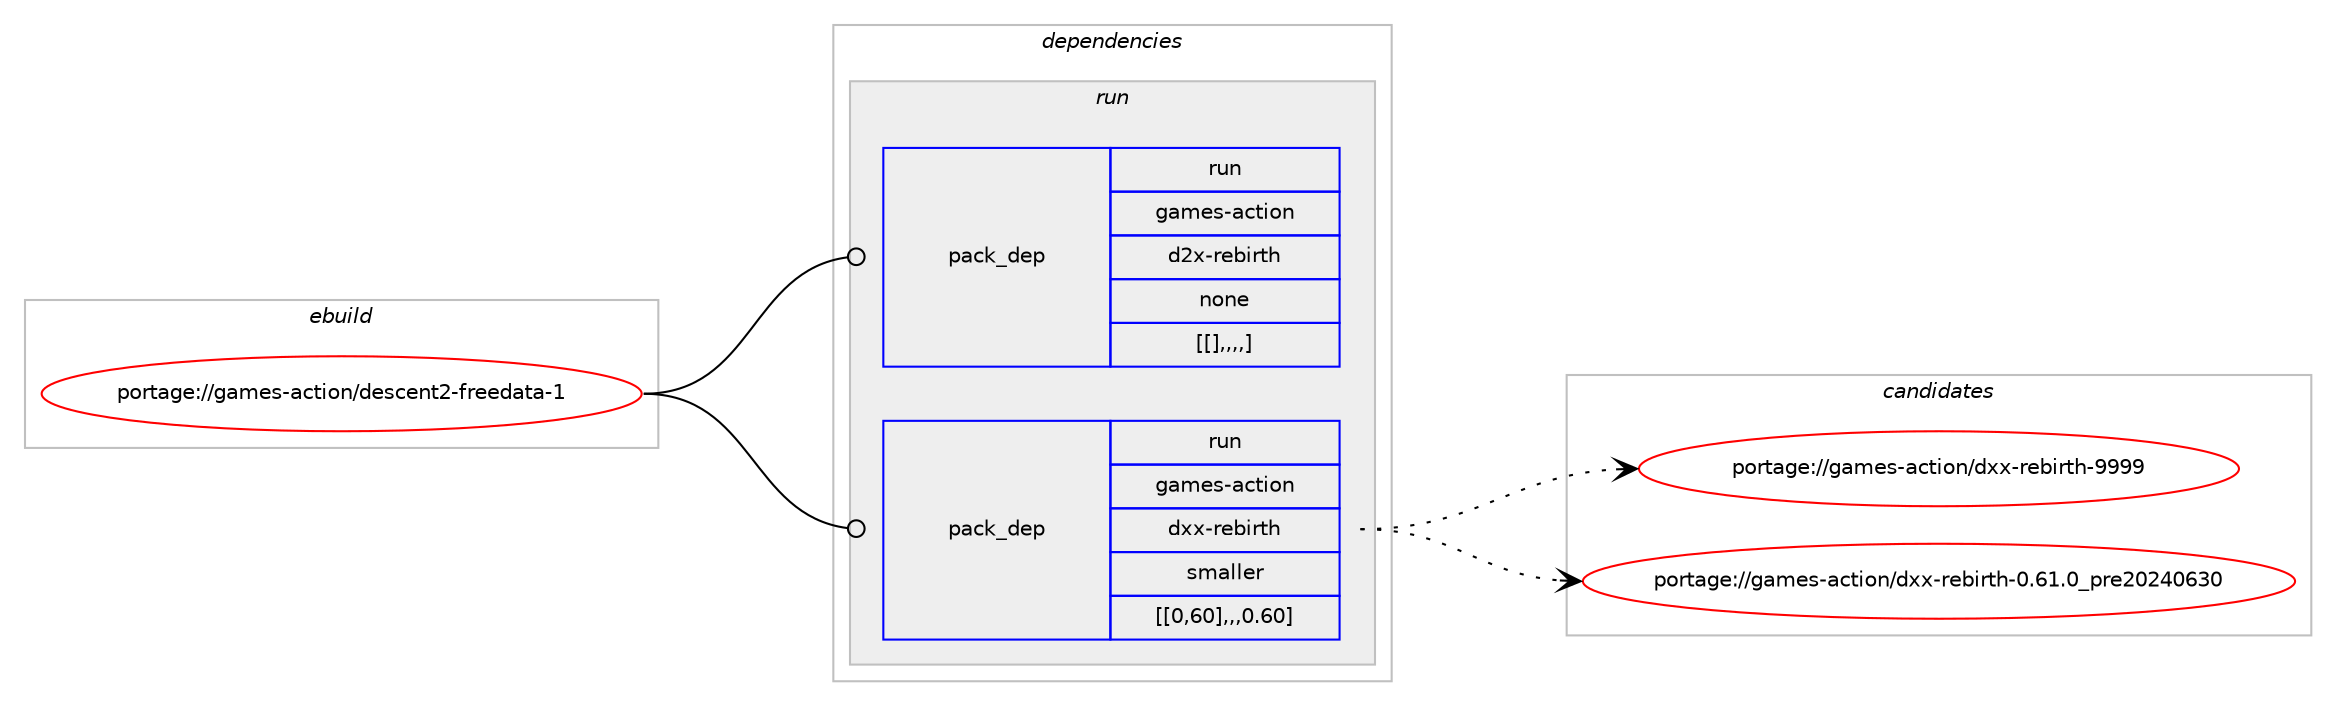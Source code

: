digraph prolog {

# *************
# Graph options
# *************

newrank=true;
concentrate=true;
compound=true;
graph [rankdir=LR,fontname=Helvetica,fontsize=10,ranksep=1.5];#, ranksep=2.5, nodesep=0.2];
edge  [arrowhead=vee];
node  [fontname=Helvetica,fontsize=10];

# **********
# The ebuild
# **********

subgraph cluster_leftcol {
color=gray;
label=<<i>ebuild</i>>;
id [label="portage://games-action/descent2-freedata-1", color=red, width=4, href="../games-action/descent2-freedata-1.svg"];
}

# ****************
# The dependencies
# ****************

subgraph cluster_midcol {
color=gray;
label=<<i>dependencies</i>>;
subgraph cluster_compile {
fillcolor="#eeeeee";
style=filled;
label=<<i>compile</i>>;
}
subgraph cluster_compileandrun {
fillcolor="#eeeeee";
style=filled;
label=<<i>compile and run</i>>;
}
subgraph cluster_run {
fillcolor="#eeeeee";
style=filled;
label=<<i>run</i>>;
subgraph pack161316 {
dependency227321 [label=<<TABLE BORDER="0" CELLBORDER="1" CELLSPACING="0" CELLPADDING="4" WIDTH="220"><TR><TD ROWSPAN="6" CELLPADDING="30">pack_dep</TD></TR><TR><TD WIDTH="110">run</TD></TR><TR><TD>games-action</TD></TR><TR><TD>d2x-rebirth</TD></TR><TR><TD>none</TD></TR><TR><TD>[[],,,,]</TD></TR></TABLE>>, shape=none, color=blue];
}
id:e -> dependency227321:w [weight=20,style="solid",arrowhead="odot"];
subgraph pack161317 {
dependency227322 [label=<<TABLE BORDER="0" CELLBORDER="1" CELLSPACING="0" CELLPADDING="4" WIDTH="220"><TR><TD ROWSPAN="6" CELLPADDING="30">pack_dep</TD></TR><TR><TD WIDTH="110">run</TD></TR><TR><TD>games-action</TD></TR><TR><TD>dxx-rebirth</TD></TR><TR><TD>smaller</TD></TR><TR><TD>[[0,60],,,0.60]</TD></TR></TABLE>>, shape=none, color=blue];
}
id:e -> dependency227322:w [weight=20,style="solid",arrowhead="odot"];
}
}

# **************
# The candidates
# **************

subgraph cluster_choices {
rank=same;
color=gray;
label=<<i>candidates</i>>;

subgraph choice161316 {
color=black;
nodesep=1;
}
subgraph choice161317 {
color=black;
nodesep=1;
choice103971091011154597991161051111104710012012045114101981051141161044557575757 [label="portage://games-action/dxx-rebirth-9999", color=red, width=4,href="../games-action/dxx-rebirth-9999.svg"];
choice1039710910111545979911610511111047100120120451141019810511411610445484654494648951121141015048505248545148 [label="portage://games-action/dxx-rebirth-0.61.0_pre20240630", color=red, width=4,href="../games-action/dxx-rebirth-0.61.0_pre20240630.svg"];
dependency227322:e -> choice103971091011154597991161051111104710012012045114101981051141161044557575757:w [style=dotted,weight="100"];
dependency227322:e -> choice1039710910111545979911610511111047100120120451141019810511411610445484654494648951121141015048505248545148:w [style=dotted,weight="100"];
}
}

}
